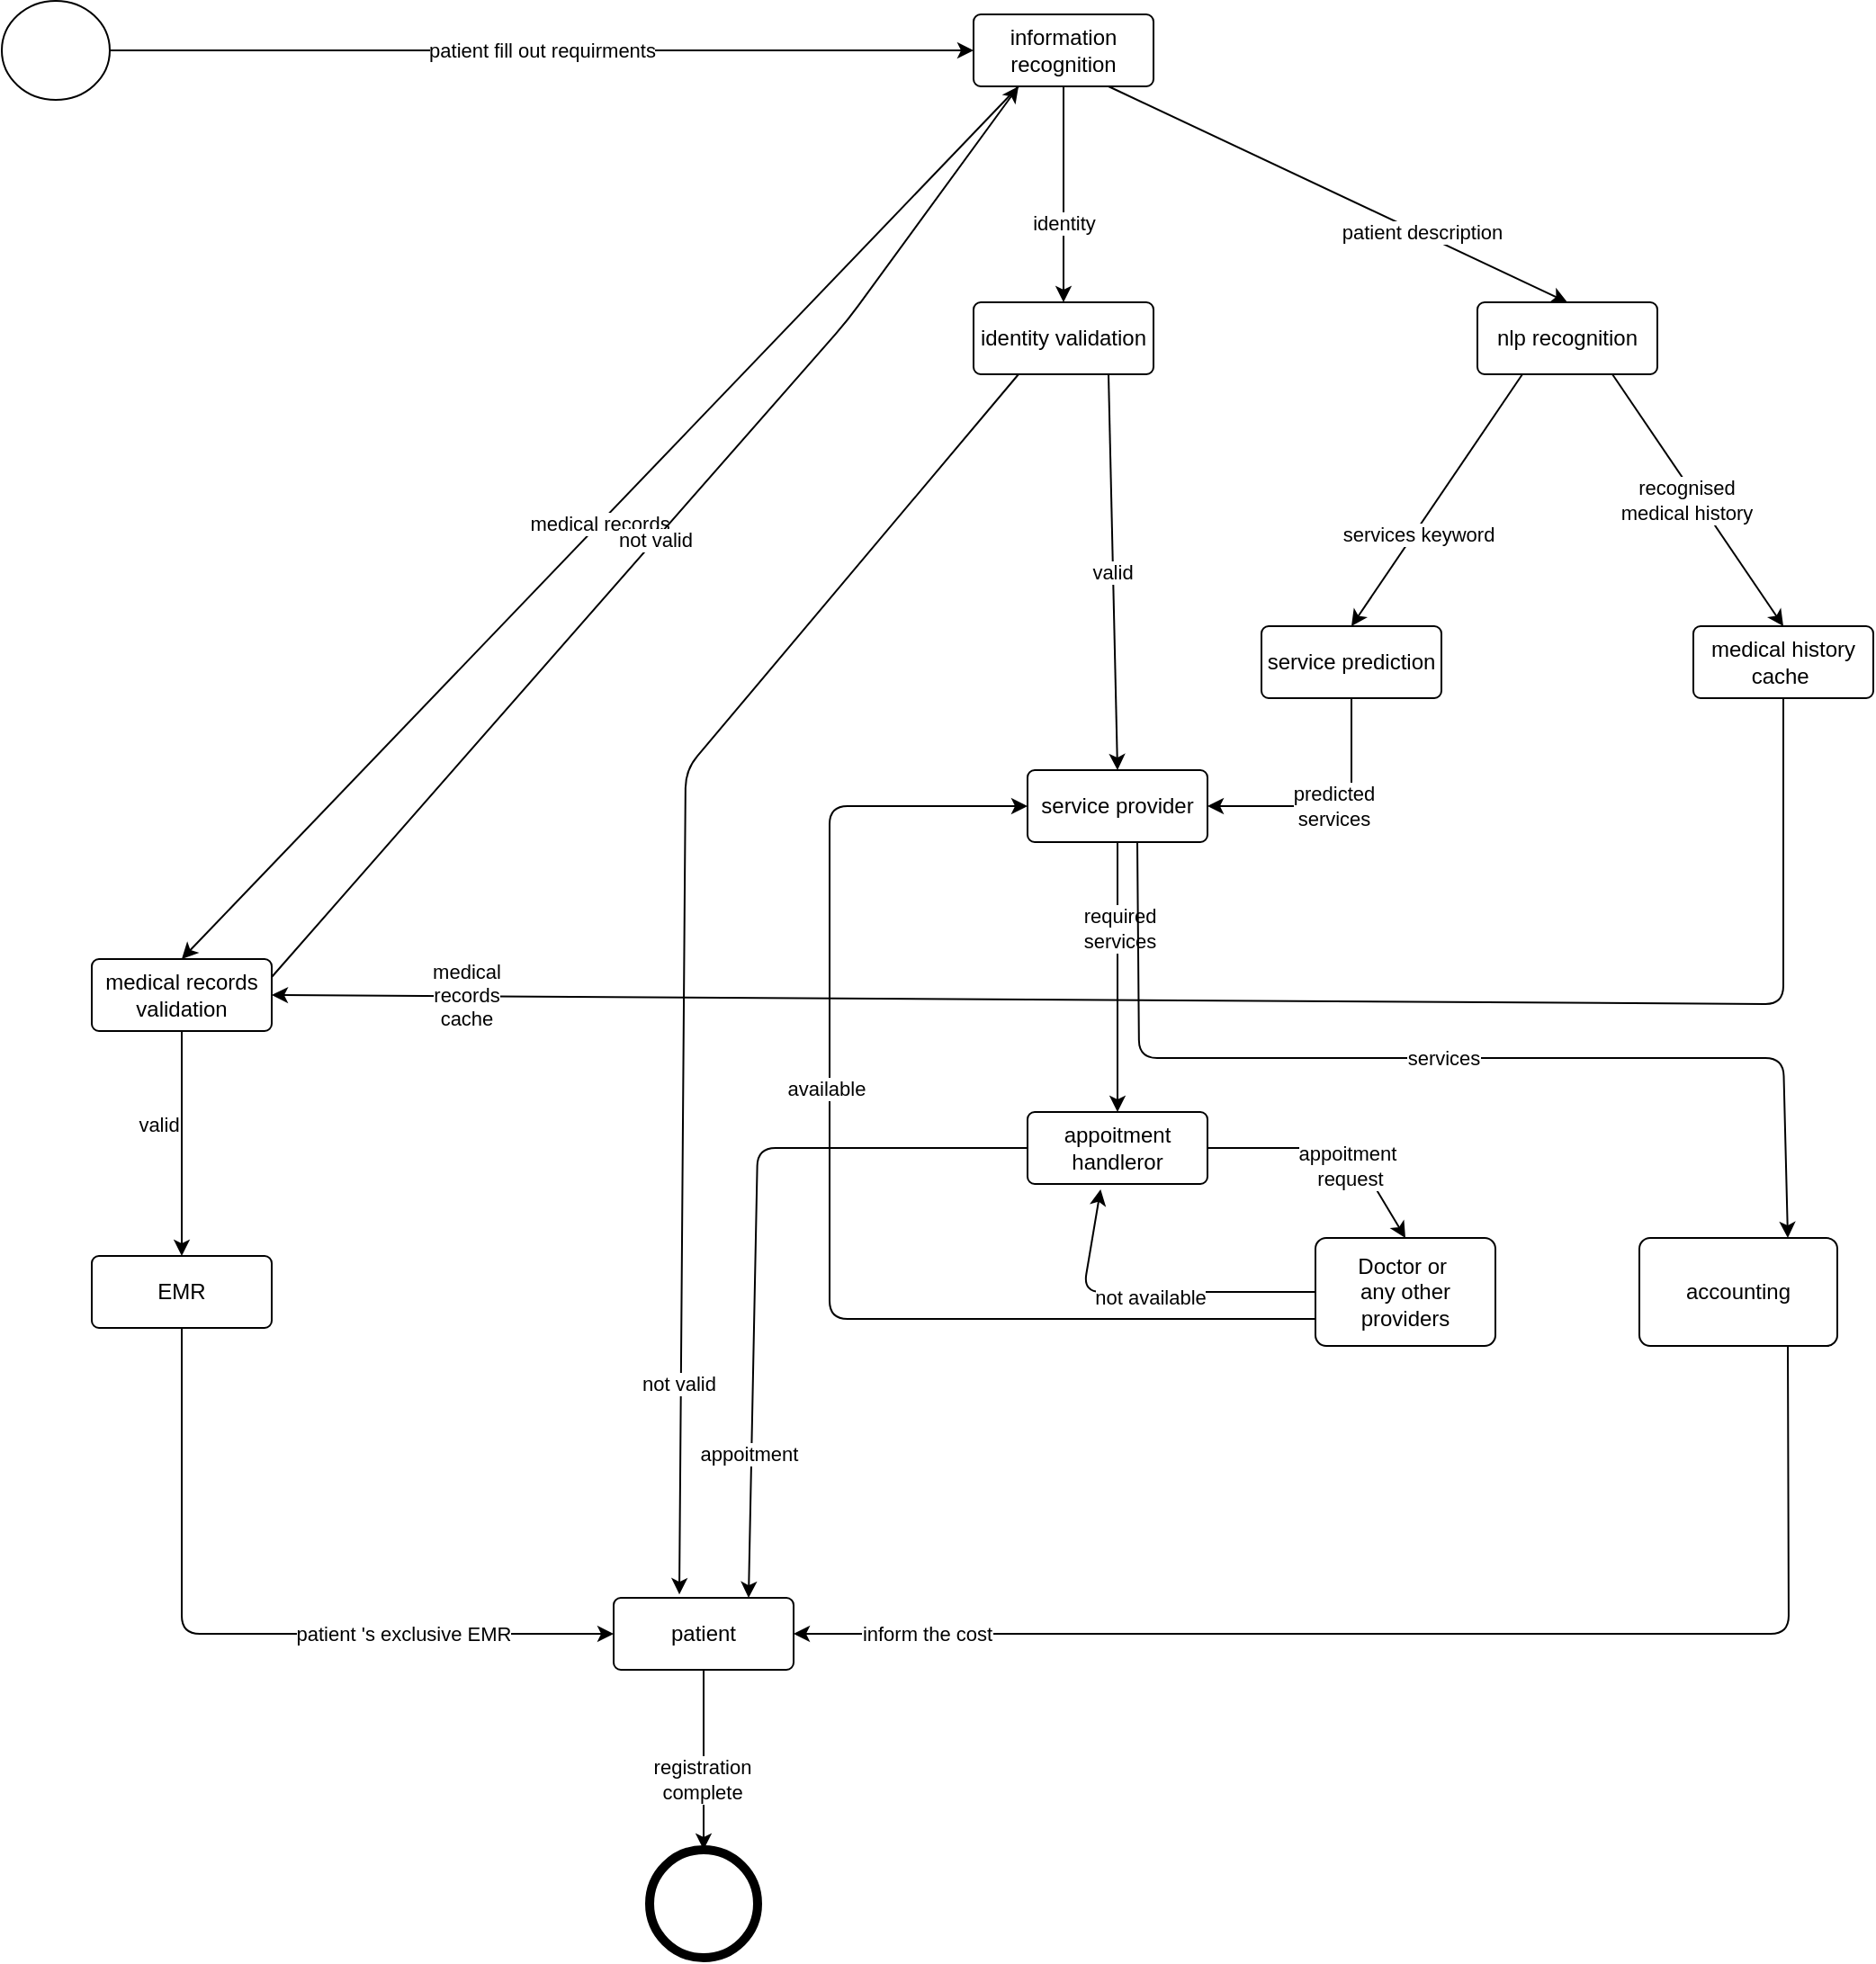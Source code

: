<mxfile>
    <diagram id="759ftpvZ3hAJzfR207Kr" name="Page-1">
        <mxGraphModel dx="680" dy="328" grid="1" gridSize="10" guides="1" tooltips="1" connect="1" arrows="1" fold="1" page="1" pageScale="1" pageWidth="1654" pageHeight="1169" math="0" shadow="0">
            <root>
                <mxCell id="0"/>
                <mxCell id="1" parent="0"/>
                <mxCell id="4" value="patient fill out requirments" style="edgeStyle=none;html=1;exitX=1;exitY=0.5;exitDx=0;exitDy=0;entryX=0;entryY=0.5;entryDx=0;entryDy=0;" edge="1" parent="1" source="2" target="3">
                    <mxGeometry relative="1" as="geometry">
                        <mxPoint x="200" y="80" as="targetPoint"/>
                    </mxGeometry>
                </mxCell>
                <mxCell id="2" value="" style="shape=ellipse;html=1;dashed=0;whitespace=wrap;perimeter=ellipsePerimeter;" vertex="1" parent="1">
                    <mxGeometry x="60" y="52.5" width="60" height="55" as="geometry"/>
                </mxCell>
                <mxCell id="9" value="patient description" style="edgeStyle=none;html=1;exitX=0.75;exitY=1;exitDx=0;exitDy=0;entryX=0.5;entryY=0;entryDx=0;entryDy=0;" edge="1" parent="1" source="3" target="6">
                    <mxGeometry x="0.359" y="1" relative="1" as="geometry">
                        <mxPoint as="offset"/>
                    </mxGeometry>
                </mxCell>
                <mxCell id="10" style="edgeStyle=none;html=1;exitX=0.5;exitY=1;exitDx=0;exitDy=0;" edge="1" parent="1" source="3" target="7">
                    <mxGeometry relative="1" as="geometry"/>
                </mxCell>
                <mxCell id="11" value="identity" style="edgeLabel;html=1;align=center;verticalAlign=middle;resizable=0;points=[];" vertex="1" connectable="0" parent="10">
                    <mxGeometry x="0.258" relative="1" as="geometry">
                        <mxPoint as="offset"/>
                    </mxGeometry>
                </mxCell>
                <mxCell id="12" value="medical records" style="edgeStyle=none;html=1;exitX=0.25;exitY=1;exitDx=0;exitDy=0;entryX=0.5;entryY=0;entryDx=0;entryDy=0;" edge="1" parent="1" source="3" target="8">
                    <mxGeometry relative="1" as="geometry"/>
                </mxCell>
                <mxCell id="3" value="information&lt;br&gt;recognition" style="rounded=1;arcSize=10;whiteSpace=wrap;html=1;align=center;" vertex="1" parent="1">
                    <mxGeometry x="600" y="60" width="100" height="40" as="geometry"/>
                </mxCell>
                <mxCell id="26" style="edgeStyle=none;html=1;exitX=0.25;exitY=1;exitDx=0;exitDy=0;entryX=0.5;entryY=0;entryDx=0;entryDy=0;" edge="1" parent="1" source="6" target="24">
                    <mxGeometry relative="1" as="geometry"/>
                </mxCell>
                <mxCell id="27" value="services keyword" style="edgeLabel;html=1;align=center;verticalAlign=middle;resizable=0;points=[];" vertex="1" connectable="0" parent="26">
                    <mxGeometry x="0.253" y="1" relative="1" as="geometry">
                        <mxPoint as="offset"/>
                    </mxGeometry>
                </mxCell>
                <mxCell id="28" style="edgeStyle=none;html=1;exitX=0.75;exitY=1;exitDx=0;exitDy=0;entryX=0.5;entryY=0;entryDx=0;entryDy=0;" edge="1" parent="1" source="6" target="25">
                    <mxGeometry relative="1" as="geometry"/>
                </mxCell>
                <mxCell id="29" value="recognised&lt;br&gt;medical history" style="edgeLabel;html=1;align=center;verticalAlign=middle;resizable=0;points=[];" vertex="1" connectable="0" parent="28">
                    <mxGeometry x="-0.22" y="1" relative="1" as="geometry">
                        <mxPoint x="3" y="16" as="offset"/>
                    </mxGeometry>
                </mxCell>
                <mxCell id="6" value="nlp recognition" style="rounded=1;arcSize=10;whiteSpace=wrap;html=1;align=center;" vertex="1" parent="1">
                    <mxGeometry x="880" y="220" width="100" height="40" as="geometry"/>
                </mxCell>
                <mxCell id="20" value="valid" style="edgeStyle=none;html=1;exitX=0.75;exitY=1;exitDx=0;exitDy=0;entryX=0.5;entryY=0;entryDx=0;entryDy=0;" edge="1" parent="1" source="7" target="19">
                    <mxGeometry relative="1" as="geometry"/>
                </mxCell>
                <mxCell id="21" style="edgeStyle=none;html=1;exitX=0.25;exitY=1;exitDx=0;exitDy=0;entryX=0.365;entryY=-0.048;entryDx=0;entryDy=0;entryPerimeter=0;" edge="1" parent="1" source="7" target="41">
                    <mxGeometry relative="1" as="geometry">
                        <mxPoint x="450" y="810" as="targetPoint"/>
                        <Array as="points">
                            <mxPoint x="440" y="480"/>
                        </Array>
                    </mxGeometry>
                </mxCell>
                <mxCell id="23" value="not valid" style="edgeLabel;html=1;align=center;verticalAlign=middle;resizable=0;points=[];" vertex="1" connectable="0" parent="21">
                    <mxGeometry x="0.686" y="-2" relative="1" as="geometry">
                        <mxPoint as="offset"/>
                    </mxGeometry>
                </mxCell>
                <mxCell id="7" value="identity validation" style="rounded=1;arcSize=10;whiteSpace=wrap;html=1;align=center;" vertex="1" parent="1">
                    <mxGeometry x="600" y="220" width="100" height="40" as="geometry"/>
                </mxCell>
                <mxCell id="14" style="edgeStyle=none;html=1;exitX=0.5;exitY=1;exitDx=0;exitDy=0;entryX=0.5;entryY=0;entryDx=0;entryDy=0;" edge="1" parent="1" source="8" target="13">
                    <mxGeometry relative="1" as="geometry"/>
                </mxCell>
                <mxCell id="15" value="valid" style="edgeLabel;html=1;align=center;verticalAlign=middle;resizable=0;points=[];" vertex="1" connectable="0" parent="14">
                    <mxGeometry x="0.367" y="-3" relative="1" as="geometry">
                        <mxPoint x="-10" y="-34" as="offset"/>
                    </mxGeometry>
                </mxCell>
                <mxCell id="16" value="not valid" style="edgeStyle=none;html=1;exitX=1;exitY=0.25;exitDx=0;exitDy=0;entryX=0.25;entryY=1;entryDx=0;entryDy=0;" edge="1" parent="1" source="8" target="3">
                    <mxGeometry relative="1" as="geometry">
                        <mxPoint x="530" y="240" as="targetPoint"/>
                        <Array as="points">
                            <mxPoint x="530" y="230"/>
                        </Array>
                    </mxGeometry>
                </mxCell>
                <mxCell id="8" value="medical records&lt;br&gt;validation" style="rounded=1;arcSize=10;whiteSpace=wrap;html=1;align=center;" vertex="1" parent="1">
                    <mxGeometry x="110" y="585" width="100" height="40" as="geometry"/>
                </mxCell>
                <mxCell id="52" value="patient 's exclusive EMR" style="edgeStyle=none;html=1;exitX=0.5;exitY=1;exitDx=0;exitDy=0;entryX=0;entryY=0.5;entryDx=0;entryDy=0;" edge="1" parent="1" source="13" target="41">
                    <mxGeometry x="0.429" relative="1" as="geometry">
                        <Array as="points">
                            <mxPoint x="160" y="960"/>
                        </Array>
                        <mxPoint as="offset"/>
                    </mxGeometry>
                </mxCell>
                <mxCell id="13" value="EMR" style="rounded=1;arcSize=10;whiteSpace=wrap;html=1;align=center;" vertex="1" parent="1">
                    <mxGeometry x="110" y="750" width="100" height="40" as="geometry"/>
                </mxCell>
                <mxCell id="18" value="" style="shape=ellipse;html=1;dashed=0;whitespace=wrap;aspect=fixed;strokeWidth=5;perimeter=ellipsePerimeter;" vertex="1" parent="1">
                    <mxGeometry x="420" y="1080" width="60" height="60" as="geometry"/>
                </mxCell>
                <mxCell id="34" style="edgeStyle=none;html=1;exitX=0.5;exitY=1;exitDx=0;exitDy=0;entryX=0.5;entryY=0;entryDx=0;entryDy=0;" edge="1" parent="1" source="19" target="33">
                    <mxGeometry relative="1" as="geometry"/>
                </mxCell>
                <mxCell id="35" value="required&lt;br&gt;services" style="edgeLabel;html=1;align=center;verticalAlign=middle;resizable=0;points=[];" vertex="1" connectable="0" parent="34">
                    <mxGeometry x="-0.37" y="1" relative="1" as="geometry">
                        <mxPoint as="offset"/>
                    </mxGeometry>
                </mxCell>
                <mxCell id="47" value="services" style="edgeStyle=none;html=1;exitX=0.61;exitY=0.992;exitDx=0;exitDy=0;exitPerimeter=0;entryX=0.75;entryY=0;entryDx=0;entryDy=0;" edge="1" parent="1" source="19" target="46">
                    <mxGeometry relative="1" as="geometry">
                        <mxPoint x="1045" y="750" as="targetPoint"/>
                        <Array as="points">
                            <mxPoint x="692" y="640"/>
                            <mxPoint x="1050" y="640"/>
                        </Array>
                    </mxGeometry>
                </mxCell>
                <mxCell id="19" value="service provider" style="rounded=1;arcSize=10;whiteSpace=wrap;html=1;align=center;" vertex="1" parent="1">
                    <mxGeometry x="630" y="480" width="100" height="40" as="geometry"/>
                </mxCell>
                <mxCell id="32" value="predicted&lt;br&gt;services" style="edgeStyle=none;html=1;exitX=0.5;exitY=1;exitDx=0;exitDy=0;entryX=1;entryY=0.5;entryDx=0;entryDy=0;" edge="1" parent="1" source="24" target="19">
                    <mxGeometry relative="1" as="geometry">
                        <Array as="points">
                            <mxPoint x="810" y="500"/>
                        </Array>
                    </mxGeometry>
                </mxCell>
                <mxCell id="24" value="service prediction" style="rounded=1;arcSize=10;whiteSpace=wrap;html=1;align=center;" vertex="1" parent="1">
                    <mxGeometry x="760" y="400" width="100" height="40" as="geometry"/>
                </mxCell>
                <mxCell id="31" style="edgeStyle=none;html=1;exitX=0.5;exitY=1;exitDx=0;exitDy=0;entryX=1;entryY=0.5;entryDx=0;entryDy=0;" edge="1" parent="1" source="25" target="8">
                    <mxGeometry relative="1" as="geometry">
                        <mxPoint x="210" y="610" as="targetPoint"/>
                        <Array as="points">
                            <mxPoint x="1050" y="610"/>
                        </Array>
                    </mxGeometry>
                </mxCell>
                <mxCell id="44" value="medical&lt;br&gt;records&lt;br&gt;cache" style="edgeLabel;html=1;align=center;verticalAlign=middle;resizable=0;points=[];" vertex="1" connectable="0" parent="31">
                    <mxGeometry x="0.755" y="-3" relative="1" as="geometry">
                        <mxPoint x="-16" y="2" as="offset"/>
                    </mxGeometry>
                </mxCell>
                <mxCell id="25" value="medical history&lt;br&gt;cache&amp;nbsp;" style="rounded=1;arcSize=10;whiteSpace=wrap;html=1;align=center;" vertex="1" parent="1">
                    <mxGeometry x="1000" y="400" width="100" height="40" as="geometry"/>
                </mxCell>
                <mxCell id="37" style="edgeStyle=none;html=1;exitX=1;exitY=0.5;exitDx=0;exitDy=0;entryX=0.5;entryY=0;entryDx=0;entryDy=0;" edge="1" parent="1" source="33" target="36">
                    <mxGeometry relative="1" as="geometry">
                        <Array as="points">
                            <mxPoint x="810" y="690"/>
                        </Array>
                    </mxGeometry>
                </mxCell>
                <mxCell id="40" value="appoitment&amp;nbsp;&lt;br&gt;request" style="edgeLabel;html=1;align=center;verticalAlign=middle;resizable=0;points=[];" vertex="1" connectable="0" parent="37">
                    <mxGeometry x="-0.016" relative="1" as="geometry">
                        <mxPoint x="11" y="10" as="offset"/>
                    </mxGeometry>
                </mxCell>
                <mxCell id="51" value="appoitment" style="edgeStyle=none;html=1;exitX=0;exitY=0.5;exitDx=0;exitDy=0;entryX=0.75;entryY=0;entryDx=0;entryDy=0;" edge="1" parent="1" source="33" target="41">
                    <mxGeometry x="0.6" y="-2" relative="1" as="geometry">
                        <Array as="points">
                            <mxPoint x="480" y="690"/>
                        </Array>
                        <mxPoint as="offset"/>
                    </mxGeometry>
                </mxCell>
                <mxCell id="33" value="appoitment&lt;br&gt;handleror" style="rounded=1;arcSize=10;whiteSpace=wrap;html=1;align=center;" vertex="1" parent="1">
                    <mxGeometry x="630" y="670" width="100" height="40" as="geometry"/>
                </mxCell>
                <mxCell id="38" style="edgeStyle=none;html=1;exitX=0;exitY=0.5;exitDx=0;exitDy=0;entryX=0.406;entryY=1.074;entryDx=0;entryDy=0;entryPerimeter=0;" edge="1" parent="1" source="36" target="33">
                    <mxGeometry relative="1" as="geometry">
                        <mxPoint x="660" y="770.333" as="targetPoint"/>
                        <Array as="points">
                            <mxPoint x="661" y="770"/>
                        </Array>
                    </mxGeometry>
                </mxCell>
                <mxCell id="39" value="not available" style="edgeLabel;html=1;align=center;verticalAlign=middle;resizable=0;points=[];" vertex="1" connectable="0" parent="38">
                    <mxGeometry x="-0.017" y="3" relative="1" as="geometry">
                        <mxPoint as="offset"/>
                    </mxGeometry>
                </mxCell>
                <mxCell id="43" style="edgeStyle=none;html=1;exitX=0;exitY=0.75;exitDx=0;exitDy=0;entryX=0;entryY=0.5;entryDx=0;entryDy=0;" edge="1" parent="1" source="36" target="19">
                    <mxGeometry relative="1" as="geometry">
                        <Array as="points">
                            <mxPoint x="520" y="785"/>
                            <mxPoint x="520" y="500"/>
                        </Array>
                    </mxGeometry>
                </mxCell>
                <mxCell id="45" value="available" style="edgeLabel;html=1;align=center;verticalAlign=middle;resizable=0;points=[];" vertex="1" connectable="0" parent="43">
                    <mxGeometry x="0.138" y="2" relative="1" as="geometry">
                        <mxPoint y="-20" as="offset"/>
                    </mxGeometry>
                </mxCell>
                <mxCell id="36" value="Doctor or&amp;nbsp;&lt;br&gt;any other providers" style="rounded=1;arcSize=10;whiteSpace=wrap;html=1;align=center;" vertex="1" parent="1">
                    <mxGeometry x="790" y="740" width="100" height="60" as="geometry"/>
                </mxCell>
                <mxCell id="53" style="edgeStyle=none;html=1;exitX=0.5;exitY=1;exitDx=0;exitDy=0;entryX=0.5;entryY=0;entryDx=0;entryDy=0;" edge="1" parent="1" source="41" target="18">
                    <mxGeometry relative="1" as="geometry"/>
                </mxCell>
                <mxCell id="54" value="registration&lt;br&gt;complete" style="edgeLabel;html=1;align=center;verticalAlign=middle;resizable=0;points=[];" vertex="1" connectable="0" parent="53">
                    <mxGeometry x="0.223" y="-1" relative="1" as="geometry">
                        <mxPoint as="offset"/>
                    </mxGeometry>
                </mxCell>
                <mxCell id="41" value="patient" style="rounded=1;arcSize=10;whiteSpace=wrap;html=1;align=center;" vertex="1" parent="1">
                    <mxGeometry x="400" y="940" width="100" height="40" as="geometry"/>
                </mxCell>
                <mxCell id="48" style="edgeStyle=none;html=1;exitX=0.75;exitY=1;exitDx=0;exitDy=0;entryX=1;entryY=0.5;entryDx=0;entryDy=0;" edge="1" parent="1" source="46" target="41">
                    <mxGeometry relative="1" as="geometry">
                        <Array as="points">
                            <mxPoint x="1053" y="960"/>
                        </Array>
                    </mxGeometry>
                </mxCell>
                <mxCell id="49" value="inform the cost" style="edgeLabel;html=1;align=center;verticalAlign=middle;resizable=0;points=[];" vertex="1" connectable="0" parent="48">
                    <mxGeometry x="0.149" y="-3" relative="1" as="geometry">
                        <mxPoint x="-230" y="3" as="offset"/>
                    </mxGeometry>
                </mxCell>
                <mxCell id="46" value="accounting" style="rounded=1;arcSize=10;whiteSpace=wrap;html=1;align=center;" vertex="1" parent="1">
                    <mxGeometry x="970" y="740" width="110" height="60" as="geometry"/>
                </mxCell>
            </root>
        </mxGraphModel>
    </diagram>
</mxfile>